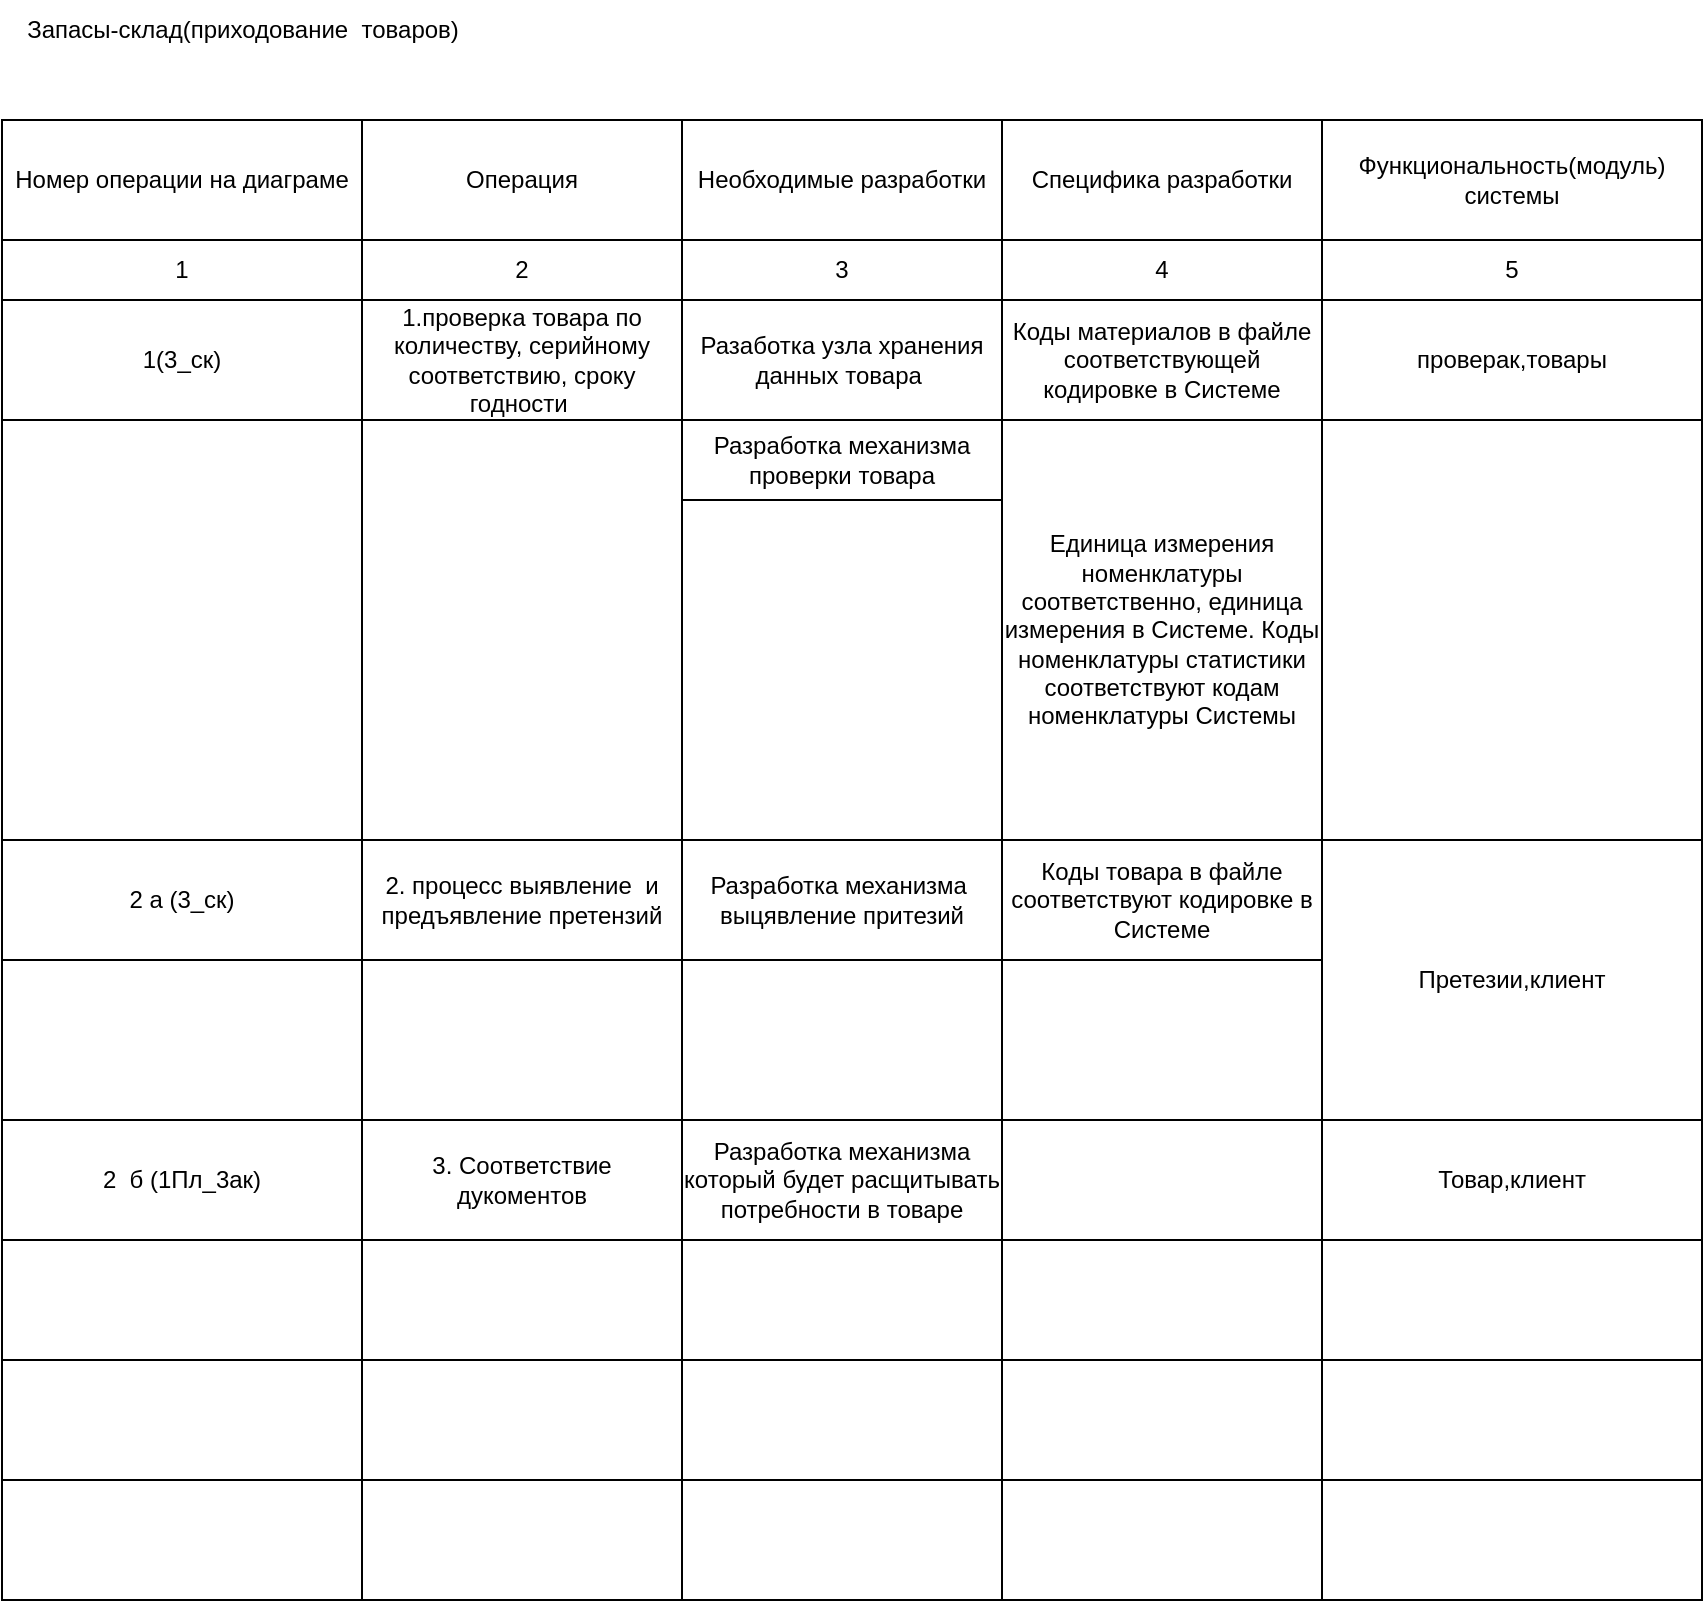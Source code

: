 <mxfile version="22.0.4" type="github" pages="2">
  <diagram name="Страница — 1" id="xLpM_DlrDciEQwVskZsL">
    <mxGraphModel dx="1728" dy="2580" grid="1" gridSize="10" guides="1" tooltips="1" connect="1" arrows="1" fold="1" page="1" pageScale="1" pageWidth="1169" pageHeight="1654" math="0" shadow="0">
      <root>
        <mxCell id="0" />
        <mxCell id="1" parent="0" />
        <mxCell id="nYOYtLeV4sklabvxNNeh-1" value="Номер операции на диаграме" style="rounded=0;whiteSpace=wrap;html=1;" vertex="1" parent="1">
          <mxGeometry x="30" y="-1580" width="180" height="60" as="geometry" />
        </mxCell>
        <mxCell id="nYOYtLeV4sklabvxNNeh-2" value="Операция" style="rounded=0;whiteSpace=wrap;html=1;" vertex="1" parent="1">
          <mxGeometry x="210" y="-1580" width="160" height="60" as="geometry" />
        </mxCell>
        <mxCell id="nYOYtLeV4sklabvxNNeh-3" value="Специфика разработки" style="rounded=0;whiteSpace=wrap;html=1;" vertex="1" parent="1">
          <mxGeometry x="530" y="-1580" width="160" height="60" as="geometry" />
        </mxCell>
        <mxCell id="nYOYtLeV4sklabvxNNeh-4" value="Необходимые разработки" style="rounded=0;whiteSpace=wrap;html=1;" vertex="1" parent="1">
          <mxGeometry x="370" y="-1580" width="160" height="60" as="geometry" />
        </mxCell>
        <mxCell id="nYOYtLeV4sklabvxNNeh-5" value="Функциональность(модуль) системы" style="rounded=0;whiteSpace=wrap;html=1;" vertex="1" parent="1">
          <mxGeometry x="690" y="-1580" width="190" height="60" as="geometry" />
        </mxCell>
        <mxCell id="nYOYtLeV4sklabvxNNeh-6" value="1" style="rounded=0;whiteSpace=wrap;html=1;" vertex="1" parent="1">
          <mxGeometry x="30" y="-1520" width="180" height="30" as="geometry" />
        </mxCell>
        <mxCell id="nYOYtLeV4sklabvxNNeh-7" value="2" style="rounded=0;whiteSpace=wrap;html=1;" vertex="1" parent="1">
          <mxGeometry x="210" y="-1520" width="160" height="30" as="geometry" />
        </mxCell>
        <mxCell id="nYOYtLeV4sklabvxNNeh-8" value="4" style="rounded=0;whiteSpace=wrap;html=1;" vertex="1" parent="1">
          <mxGeometry x="530" y="-1520" width="160" height="30" as="geometry" />
        </mxCell>
        <mxCell id="nYOYtLeV4sklabvxNNeh-9" value="3" style="rounded=0;whiteSpace=wrap;html=1;" vertex="1" parent="1">
          <mxGeometry x="370" y="-1520" width="160" height="30" as="geometry" />
        </mxCell>
        <mxCell id="nYOYtLeV4sklabvxNNeh-10" value="5" style="rounded=0;whiteSpace=wrap;html=1;" vertex="1" parent="1">
          <mxGeometry x="690" y="-1520" width="190" height="30" as="geometry" />
        </mxCell>
        <mxCell id="nYOYtLeV4sklabvxNNeh-11" value="1(3_ск)" style="rounded=0;whiteSpace=wrap;html=1;" vertex="1" parent="1">
          <mxGeometry x="30" y="-1490" width="180" height="60" as="geometry" />
        </mxCell>
        <mxCell id="nYOYtLeV4sklabvxNNeh-12" value="1.проверка товара по количеству, серийному соответствию, сроку годности&amp;nbsp;" style="rounded=0;whiteSpace=wrap;html=1;" vertex="1" parent="1">
          <mxGeometry x="210" y="-1490" width="160" height="60" as="geometry" />
        </mxCell>
        <mxCell id="nYOYtLeV4sklabvxNNeh-13" value="Коды материалов в файле соответствующей кодировке в Системе" style="rounded=0;whiteSpace=wrap;html=1;" vertex="1" parent="1">
          <mxGeometry x="530" y="-1490" width="160" height="60" as="geometry" />
        </mxCell>
        <mxCell id="nYOYtLeV4sklabvxNNeh-14" value="Разаботка узла хранения данных товара&amp;nbsp;" style="rounded=0;whiteSpace=wrap;html=1;" vertex="1" parent="1">
          <mxGeometry x="370" y="-1490" width="160" height="60" as="geometry" />
        </mxCell>
        <mxCell id="nYOYtLeV4sklabvxNNeh-15" value="проверак,товары" style="rounded=0;whiteSpace=wrap;html=1;" vertex="1" parent="1">
          <mxGeometry x="690" y="-1490" width="190" height="60" as="geometry" />
        </mxCell>
        <mxCell id="nYOYtLeV4sklabvxNNeh-18" value="2. процесс выявление&amp;nbsp; и предъявление претензий" style="rounded=0;whiteSpace=wrap;html=1;" vertex="1" parent="1">
          <mxGeometry x="210" y="-1220" width="160" height="60" as="geometry" />
        </mxCell>
        <mxCell id="nYOYtLeV4sklabvxNNeh-19" value="Коды товара в файле соответствуют кодировке в Системе" style="rounded=0;whiteSpace=wrap;html=1;" vertex="1" parent="1">
          <mxGeometry x="530" y="-1220" width="160" height="60" as="geometry" />
        </mxCell>
        <mxCell id="nYOYtLeV4sklabvxNNeh-20" value="Разработка механизма&amp;nbsp; выцявление притезий" style="rounded=0;whiteSpace=wrap;html=1;" vertex="1" parent="1">
          <mxGeometry x="370" y="-1220" width="160" height="60" as="geometry" />
        </mxCell>
        <mxCell id="nYOYtLeV4sklabvxNNeh-21" value="Претезии,клиент" style="rounded=0;whiteSpace=wrap;html=1;" vertex="1" parent="1">
          <mxGeometry x="690" y="-1220" width="190" height="140" as="geometry" />
        </mxCell>
        <mxCell id="nYOYtLeV4sklabvxNNeh-22" value="2&amp;nbsp; б (1Пл_3ак)" style="rounded=0;whiteSpace=wrap;html=1;" vertex="1" parent="1">
          <mxGeometry x="30" y="-1080" width="180" height="60" as="geometry" />
        </mxCell>
        <mxCell id="nYOYtLeV4sklabvxNNeh-23" value="3. Соответствие дукоментов" style="rounded=0;whiteSpace=wrap;html=1;" vertex="1" parent="1">
          <mxGeometry x="210" y="-1080" width="160" height="60" as="geometry" />
        </mxCell>
        <mxCell id="nYOYtLeV4sklabvxNNeh-24" value="" style="rounded=0;whiteSpace=wrap;html=1;" vertex="1" parent="1">
          <mxGeometry x="527.5" y="-1080" width="162.5" height="60" as="geometry" />
        </mxCell>
        <mxCell id="nYOYtLeV4sklabvxNNeh-25" value="Разработка механизма который будет расщитывать потребности в товаре" style="rounded=0;whiteSpace=wrap;html=1;" vertex="1" parent="1">
          <mxGeometry x="370" y="-1080" width="160" height="60" as="geometry" />
        </mxCell>
        <mxCell id="nYOYtLeV4sklabvxNNeh-26" value="Товар,клиент" style="rounded=0;whiteSpace=wrap;html=1;" vertex="1" parent="1">
          <mxGeometry x="690" y="-1080" width="190" height="60" as="geometry" />
        </mxCell>
        <mxCell id="nYOYtLeV4sklabvxNNeh-27" value="" style="rounded=0;whiteSpace=wrap;html=1;" vertex="1" parent="1">
          <mxGeometry x="30" y="-1020" width="185" height="60" as="geometry" />
        </mxCell>
        <mxCell id="nYOYtLeV4sklabvxNNeh-28" value="" style="rounded=0;whiteSpace=wrap;html=1;" vertex="1" parent="1">
          <mxGeometry x="210" y="-1020" width="165" height="60" as="geometry" />
        </mxCell>
        <mxCell id="nYOYtLeV4sklabvxNNeh-29" value="" style="rounded=0;whiteSpace=wrap;html=1;" vertex="1" parent="1">
          <mxGeometry x="530" y="-1020" width="165" height="60" as="geometry" />
        </mxCell>
        <mxCell id="nYOYtLeV4sklabvxNNeh-30" value="" style="rounded=0;whiteSpace=wrap;html=1;" vertex="1" parent="1">
          <mxGeometry x="370" y="-1020" width="160" height="60" as="geometry" />
        </mxCell>
        <mxCell id="nYOYtLeV4sklabvxNNeh-31" value="" style="rounded=0;whiteSpace=wrap;html=1;" vertex="1" parent="1">
          <mxGeometry x="690" y="-1020" width="190" height="60" as="geometry" />
        </mxCell>
        <mxCell id="nYOYtLeV4sklabvxNNeh-32" value="Разработка узла хранения данных статистики продаж&amp;nbsp;" style="rounded=0;whiteSpace=wrap;html=1;" vertex="1" parent="1">
          <mxGeometry x="370" y="-1430" width="160" height="40" as="geometry" />
        </mxCell>
        <mxCell id="nYOYtLeV4sklabvxNNeh-33" value="Разработка механизма проверки товара" style="rounded=0;whiteSpace=wrap;html=1;" vertex="1" parent="1">
          <mxGeometry x="370" y="-1430" width="160" height="40" as="geometry" />
        </mxCell>
        <mxCell id="nYOYtLeV4sklabvxNNeh-34" value="2 а (3_ск)" style="rounded=0;whiteSpace=wrap;html=1;" vertex="1" parent="1">
          <mxGeometry x="30" y="-1220" width="180" height="60" as="geometry" />
        </mxCell>
        <mxCell id="nYOYtLeV4sklabvxNNeh-35" value="Единица измерения номенклатуры соответственно, единица измерения в Системе. Коды номенклатуры статистики соответствуют кодам номенклатуры Системы" style="rounded=0;whiteSpace=wrap;html=1;" vertex="1" parent="1">
          <mxGeometry x="530" y="-1430" width="160" height="210" as="geometry" />
        </mxCell>
        <mxCell id="nYOYtLeV4sklabvxNNeh-36" value="" style="rounded=0;whiteSpace=wrap;html=1;" vertex="1" parent="1">
          <mxGeometry x="690" y="-1430" width="190" height="210" as="geometry" />
        </mxCell>
        <mxCell id="nYOYtLeV4sklabvxNNeh-37" value="" style="rounded=0;whiteSpace=wrap;html=1;" vertex="1" parent="1">
          <mxGeometry x="210" y="-1430" width="160" height="210" as="geometry" />
        </mxCell>
        <mxCell id="nYOYtLeV4sklabvxNNeh-38" value="" style="rounded=0;whiteSpace=wrap;html=1;" vertex="1" parent="1">
          <mxGeometry x="30" y="-1430" width="180" height="210" as="geometry" />
        </mxCell>
        <mxCell id="nYOYtLeV4sklabvxNNeh-39" value="" style="rounded=0;whiteSpace=wrap;html=1;" vertex="1" parent="1">
          <mxGeometry x="370" y="-1390" width="160" height="170" as="geometry" />
        </mxCell>
        <mxCell id="nYOYtLeV4sklabvxNNeh-42" value="" style="rounded=0;whiteSpace=wrap;html=1;" vertex="1" parent="1">
          <mxGeometry x="30" y="-960" width="185" height="60" as="geometry" />
        </mxCell>
        <mxCell id="nYOYtLeV4sklabvxNNeh-43" value="" style="rounded=0;whiteSpace=wrap;html=1;" vertex="1" parent="1">
          <mxGeometry x="210" y="-960" width="165" height="60" as="geometry" />
        </mxCell>
        <mxCell id="nYOYtLeV4sklabvxNNeh-44" value="" style="rounded=0;whiteSpace=wrap;html=1;" vertex="1" parent="1">
          <mxGeometry x="520" y="-960" width="175" height="60" as="geometry" />
        </mxCell>
        <mxCell id="nYOYtLeV4sklabvxNNeh-45" value="" style="rounded=0;whiteSpace=wrap;html=1;" vertex="1" parent="1">
          <mxGeometry x="370" y="-960" width="160" height="60" as="geometry" />
        </mxCell>
        <mxCell id="nYOYtLeV4sklabvxNNeh-46" value="" style="rounded=0;whiteSpace=wrap;html=1;" vertex="1" parent="1">
          <mxGeometry x="690" y="-960" width="190" height="60" as="geometry" />
        </mxCell>
        <mxCell id="nYOYtLeV4sklabvxNNeh-47" value="" style="rounded=0;whiteSpace=wrap;html=1;" vertex="1" parent="1">
          <mxGeometry x="30" y="-900" width="185" height="60" as="geometry" />
        </mxCell>
        <mxCell id="nYOYtLeV4sklabvxNNeh-48" value="" style="rounded=0;whiteSpace=wrap;html=1;" vertex="1" parent="1">
          <mxGeometry x="210" y="-900" width="165" height="60" as="geometry" />
        </mxCell>
        <mxCell id="nYOYtLeV4sklabvxNNeh-49" value="" style="rounded=0;whiteSpace=wrap;html=1;" vertex="1" parent="1">
          <mxGeometry x="530" y="-900" width="165" height="60" as="geometry" />
        </mxCell>
        <mxCell id="nYOYtLeV4sklabvxNNeh-50" value="" style="rounded=0;whiteSpace=wrap;html=1;" vertex="1" parent="1">
          <mxGeometry x="370" y="-900" width="160" height="60" as="geometry" />
        </mxCell>
        <mxCell id="nYOYtLeV4sklabvxNNeh-51" value="" style="rounded=0;whiteSpace=wrap;html=1;" vertex="1" parent="1">
          <mxGeometry x="690" y="-900" width="190" height="60" as="geometry" />
        </mxCell>
        <mxCell id="nYOYtLeV4sklabvxNNeh-52" value="" style="rounded=0;whiteSpace=wrap;html=1;" vertex="1" parent="1">
          <mxGeometry x="530" y="-1160" width="160" height="80" as="geometry" />
        </mxCell>
        <mxCell id="nYOYtLeV4sklabvxNNeh-53" value="" style="rounded=0;whiteSpace=wrap;html=1;" vertex="1" parent="1">
          <mxGeometry x="370" y="-1160" width="160" height="80" as="geometry" />
        </mxCell>
        <mxCell id="nYOYtLeV4sklabvxNNeh-54" value="&amp;nbsp;" style="rounded=0;whiteSpace=wrap;html=1;" vertex="1" parent="1">
          <mxGeometry x="210" y="-1160" width="160" height="80" as="geometry" />
        </mxCell>
        <mxCell id="nYOYtLeV4sklabvxNNeh-55" value="" style="rounded=0;whiteSpace=wrap;html=1;" vertex="1" parent="1">
          <mxGeometry x="30" y="-1160" width="180" height="80" as="geometry" />
        </mxCell>
        <mxCell id="eUUDmIeHUWmPiPd6V3A3-1" value="Запасы-склад(приходование&amp;nbsp; товаров)" style="text;html=1;align=center;verticalAlign=middle;resizable=0;points=[];autosize=1;strokeColor=none;fillColor=none;" vertex="1" parent="1">
          <mxGeometry x="30" y="-1640" width="240" height="30" as="geometry" />
        </mxCell>
      </root>
    </mxGraphModel>
  </diagram>
  <diagram id="RsxhFtWmsPTmZFdcgfTk" name="Страница — 2">
    <mxGraphModel dx="2440" dy="2961" grid="1" gridSize="10" guides="1" tooltips="1" connect="1" arrows="1" fold="1" page="1" pageScale="1" pageWidth="1169" pageHeight="1654" math="0" shadow="0">
      <root>
        <mxCell id="0" />
        <mxCell id="1" parent="0" />
        <mxCell id="Zug3iQlychnfAxLrtoQu-1" value="Номер операции на диаграме" style="rounded=0;whiteSpace=wrap;html=1;" vertex="1" parent="1">
          <mxGeometry x="40" y="-1590" width="180" height="60" as="geometry" />
        </mxCell>
        <mxCell id="Zug3iQlychnfAxLrtoQu-2" value="Операция" style="rounded=0;whiteSpace=wrap;html=1;" vertex="1" parent="1">
          <mxGeometry x="220" y="-1590" width="160" height="60" as="geometry" />
        </mxCell>
        <mxCell id="Zug3iQlychnfAxLrtoQu-3" value="Специфика разработки" style="rounded=0;whiteSpace=wrap;html=1;" vertex="1" parent="1">
          <mxGeometry x="540" y="-1590" width="160" height="60" as="geometry" />
        </mxCell>
        <mxCell id="Zug3iQlychnfAxLrtoQu-4" value="Необходимые разработки" style="rounded=0;whiteSpace=wrap;html=1;" vertex="1" parent="1">
          <mxGeometry x="380" y="-1590" width="160" height="60" as="geometry" />
        </mxCell>
        <mxCell id="Zug3iQlychnfAxLrtoQu-5" value="Функциональность(модуль) системы" style="rounded=0;whiteSpace=wrap;html=1;" vertex="1" parent="1">
          <mxGeometry x="700" y="-1590" width="190" height="60" as="geometry" />
        </mxCell>
        <mxCell id="Zug3iQlychnfAxLrtoQu-6" value="1" style="rounded=0;whiteSpace=wrap;html=1;" vertex="1" parent="1">
          <mxGeometry x="40" y="-1530" width="180" height="30" as="geometry" />
        </mxCell>
        <mxCell id="Zug3iQlychnfAxLrtoQu-7" value="2" style="rounded=0;whiteSpace=wrap;html=1;" vertex="1" parent="1">
          <mxGeometry x="220" y="-1530" width="160" height="30" as="geometry" />
        </mxCell>
        <mxCell id="Zug3iQlychnfAxLrtoQu-8" value="4" style="rounded=0;whiteSpace=wrap;html=1;" vertex="1" parent="1">
          <mxGeometry x="540" y="-1530" width="160" height="30" as="geometry" />
        </mxCell>
        <mxCell id="Zug3iQlychnfAxLrtoQu-9" value="3" style="rounded=0;whiteSpace=wrap;html=1;" vertex="1" parent="1">
          <mxGeometry x="380" y="-1530" width="160" height="30" as="geometry" />
        </mxCell>
        <mxCell id="Zug3iQlychnfAxLrtoQu-10" value="5" style="rounded=0;whiteSpace=wrap;html=1;" vertex="1" parent="1">
          <mxGeometry x="700" y="-1530" width="190" height="30" as="geometry" />
        </mxCell>
        <mxCell id="_NXNHaJckFHd4z-jmi__-1" value="1а(ПродКл)" style="rounded=0;whiteSpace=wrap;html=1;" vertex="1" parent="1">
          <mxGeometry x="40" y="-1500" width="180" height="60" as="geometry" />
        </mxCell>
        <mxCell id="_NXNHaJckFHd4z-jmi__-2" value="1 .Отгрузка товаров" style="rounded=0;whiteSpace=wrap;html=1;" vertex="1" parent="1">
          <mxGeometry x="220" y="-1500" width="160" height="60" as="geometry" />
        </mxCell>
        <mxCell id="_NXNHaJckFHd4z-jmi__-3" value="Коды товара соответствуют кодировке в Системе" style="rounded=0;whiteSpace=wrap;html=1;" vertex="1" parent="1">
          <mxGeometry x="540" y="-1500" width="160" height="60" as="geometry" />
        </mxCell>
        <mxCell id="_NXNHaJckFHd4z-jmi__-4" value="Разработка механизва отгрузки товара" style="rounded=0;whiteSpace=wrap;html=1;" vertex="1" parent="1">
          <mxGeometry x="380" y="-1500" width="160" height="60" as="geometry" />
        </mxCell>
        <mxCell id="_NXNHaJckFHd4z-jmi__-5" value="Товар,клиент" style="rounded=0;whiteSpace=wrap;html=1;" vertex="1" parent="1">
          <mxGeometry x="700" y="-1500" width="190" height="60" as="geometry" />
        </mxCell>
        <mxCell id="_NXNHaJckFHd4z-jmi__-6" value="" style="rounded=0;whiteSpace=wrap;html=1;" vertex="1" parent="1">
          <mxGeometry x="40" y="-1440" width="180" height="60" as="geometry" />
        </mxCell>
        <mxCell id="_NXNHaJckFHd4z-jmi__-7" value="" style="rounded=0;whiteSpace=wrap;html=1;" vertex="1" parent="1">
          <mxGeometry x="220" y="-1440" width="160" height="60" as="geometry" />
        </mxCell>
        <mxCell id="_NXNHaJckFHd4z-jmi__-8" value="Единици измерения номенклатуры соответствуют единицам измерения в Системе" style="rounded=0;whiteSpace=wrap;html=1;" vertex="1" parent="1">
          <mxGeometry x="540" y="-1440" width="160" height="60" as="geometry" />
        </mxCell>
        <mxCell id="_NXNHaJckFHd4z-jmi__-9" value="Разработка механизма импорта сатистики" style="rounded=0;whiteSpace=wrap;html=1;" vertex="1" parent="1">
          <mxGeometry x="380" y="-1440" width="160" height="60" as="geometry" />
        </mxCell>
        <mxCell id="_NXNHaJckFHd4z-jmi__-10" value="" style="rounded=0;whiteSpace=wrap;html=1;" vertex="1" parent="1">
          <mxGeometry x="700" y="-1440" width="190" height="60" as="geometry" />
        </mxCell>
        <mxCell id="_NXNHaJckFHd4z-jmi__-11" value="" style="rounded=0;whiteSpace=wrap;html=1;" vertex="1" parent="1">
          <mxGeometry x="40" y="-1380" width="180" height="60" as="geometry" />
        </mxCell>
        <mxCell id="_NXNHaJckFHd4z-jmi__-12" value="" style="rounded=0;whiteSpace=wrap;html=1;" vertex="1" parent="1">
          <mxGeometry x="220" y="-1380" width="160" height="60" as="geometry" />
        </mxCell>
        <mxCell id="_NXNHaJckFHd4z-jmi__-13" value="Еоды номенклатуры статистики соответсвуют кодам коменклатуры Системы" style="rounded=0;whiteSpace=wrap;html=1;" vertex="1" parent="1">
          <mxGeometry x="540" y="-1380" width="160" height="60" as="geometry" />
        </mxCell>
        <mxCell id="_NXNHaJckFHd4z-jmi__-14" value="" style="rounded=0;whiteSpace=wrap;html=1;" vertex="1" parent="1">
          <mxGeometry x="380" y="-1380" width="160" height="60" as="geometry" />
        </mxCell>
        <mxCell id="_NXNHaJckFHd4z-jmi__-15" value="" style="rounded=0;whiteSpace=wrap;html=1;" vertex="1" parent="1">
          <mxGeometry x="700" y="-1380" width="190" height="60" as="geometry" />
        </mxCell>
        <mxCell id="_NXNHaJckFHd4z-jmi__-16" value="1б(ПродКл)" style="rounded=0;whiteSpace=wrap;html=1;" vertex="1" parent="1">
          <mxGeometry x="40" y="-1320" width="180" height="60" as="geometry" />
        </mxCell>
        <mxCell id="_NXNHaJckFHd4z-jmi__-17" value="2. Выставление счета" style="rounded=0;whiteSpace=wrap;html=1;" vertex="1" parent="1">
          <mxGeometry x="220" y="-1320" width="160" height="60" as="geometry" />
        </mxCell>
        <mxCell id="_NXNHaJckFHd4z-jmi__-18" value="Разработка механизма выставлен счета клиенту" style="rounded=0;whiteSpace=wrap;html=1;" vertex="1" parent="1">
          <mxGeometry x="380" y="-1320" width="160" height="60" as="geometry" />
        </mxCell>
        <mxCell id="_NXNHaJckFHd4z-jmi__-19" value="" style="rounded=0;whiteSpace=wrap;html=1;" vertex="1" parent="1">
          <mxGeometry x="40" y="-1260" width="180" height="60" as="geometry" />
        </mxCell>
        <mxCell id="_NXNHaJckFHd4z-jmi__-20" value="" style="rounded=0;whiteSpace=wrap;html=1;" vertex="1" parent="1">
          <mxGeometry x="220" y="-1260" width="160" height="60" as="geometry" />
        </mxCell>
        <mxCell id="_NXNHaJckFHd4z-jmi__-21" value="Разработка механизма импорта статистики" style="rounded=0;whiteSpace=wrap;html=1;" vertex="1" parent="1">
          <mxGeometry x="380" y="-1260" width="160" height="60" as="geometry" />
        </mxCell>
        <mxCell id="_NXNHaJckFHd4z-jmi__-22" value="Коды товара соответствуют кодировке в Системе" style="rounded=0;whiteSpace=wrap;html=1;direction=west;" vertex="1" parent="1">
          <mxGeometry x="540" y="-1320" width="160" height="60" as="geometry" />
        </mxCell>
        <mxCell id="_NXNHaJckFHd4z-jmi__-23" value="Товар, клиент&amp;nbsp;" style="rounded=0;whiteSpace=wrap;html=1;direction=west;" vertex="1" parent="1">
          <mxGeometry x="700" y="-1320" width="190" height="60" as="geometry" />
        </mxCell>
        <mxCell id="_NXNHaJckFHd4z-jmi__-25" value="Единици измерения номенклатуры соответствуют единицам измерения в Системе" style="rounded=0;whiteSpace=wrap;html=1;direction=west;" vertex="1" parent="1">
          <mxGeometry x="540" y="-1260" width="160" height="60" as="geometry" />
        </mxCell>
        <mxCell id="_NXNHaJckFHd4z-jmi__-26" value="" style="rounded=0;whiteSpace=wrap;html=1;direction=west;" vertex="1" parent="1">
          <mxGeometry x="700" y="-1260" width="190" height="60" as="geometry" />
        </mxCell>
        <mxCell id="_NXNHaJckFHd4z-jmi__-28" value="" style="rounded=0;whiteSpace=wrap;html=1;" vertex="1" parent="1">
          <mxGeometry x="40" y="-1200" width="180" height="60" as="geometry" />
        </mxCell>
        <mxCell id="_NXNHaJckFHd4z-jmi__-29" value="" style="rounded=0;whiteSpace=wrap;html=1;" vertex="1" parent="1">
          <mxGeometry x="220" y="-1200" width="160" height="60" as="geometry" />
        </mxCell>
        <mxCell id="_NXNHaJckFHd4z-jmi__-30" value="" style="rounded=0;whiteSpace=wrap;html=1;" vertex="1" parent="1">
          <mxGeometry x="380" y="-1200" width="160" height="60" as="geometry" />
        </mxCell>
        <mxCell id="_NXNHaJckFHd4z-jmi__-31" value="2 а (ПродКл)" style="rounded=0;whiteSpace=wrap;html=1;" vertex="1" parent="1">
          <mxGeometry x="40" y="-1140" width="180" height="60" as="geometry" />
        </mxCell>
        <mxCell id="_NXNHaJckFHd4z-jmi__-32" value="3. Отметка об оплате" style="rounded=0;whiteSpace=wrap;html=1;" vertex="1" parent="1">
          <mxGeometry x="220" y="-1140" width="160" height="60" as="geometry" />
        </mxCell>
        <mxCell id="_NXNHaJckFHd4z-jmi__-33" value="Разработка узла хранения данных статисти оплаты" style="rounded=0;whiteSpace=wrap;html=1;" vertex="1" parent="1">
          <mxGeometry x="380" y="-1140" width="160" height="60" as="geometry" />
        </mxCell>
        <mxCell id="_NXNHaJckFHd4z-jmi__-34" value="Еоды номенклатуры статистики соответсвуют кодам коменклатуры Системы" style="rounded=0;whiteSpace=wrap;html=1;direction=west;" vertex="1" parent="1">
          <mxGeometry x="540" y="-1200" width="160" height="60" as="geometry" />
        </mxCell>
        <mxCell id="_NXNHaJckFHd4z-jmi__-35" value="" style="rounded=0;whiteSpace=wrap;html=1;direction=west;" vertex="1" parent="1">
          <mxGeometry x="700" y="-1200" width="190" height="60" as="geometry" />
        </mxCell>
        <mxCell id="_NXNHaJckFHd4z-jmi__-36" value="В системе регистрируется&amp;nbsp; &amp;nbsp;чек лист, на основе которого и формируются другие" style="rounded=0;whiteSpace=wrap;html=1;direction=west;" vertex="1" parent="1">
          <mxGeometry x="540" y="-1140" width="160" height="140" as="geometry" />
        </mxCell>
        <mxCell id="_NXNHaJckFHd4z-jmi__-37" value="Продажи, клиенты" style="rounded=0;whiteSpace=wrap;html=1;direction=west;" vertex="1" parent="1">
          <mxGeometry x="700" y="-1140" width="190" height="140" as="geometry" />
        </mxCell>
        <mxCell id="_NXNHaJckFHd4z-jmi__-38" value="" style="rounded=0;whiteSpace=wrap;html=1;" vertex="1" parent="1">
          <mxGeometry x="40" y="-1090" width="180" height="90" as="geometry" />
        </mxCell>
        <mxCell id="_NXNHaJckFHd4z-jmi__-39" value="" style="rounded=0;whiteSpace=wrap;html=1;" vertex="1" parent="1">
          <mxGeometry x="220" y="-1090" width="160" height="90" as="geometry" />
        </mxCell>
        <mxCell id="_NXNHaJckFHd4z-jmi__-40" value="" style="rounded=0;whiteSpace=wrap;html=1;" vertex="1" parent="1">
          <mxGeometry x="380" y="-1090" width="160" height="90" as="geometry" />
        </mxCell>
        <mxCell id="_NXNHaJckFHd4z-jmi__-41" value="3(ПродКл)" style="rounded=0;whiteSpace=wrap;html=1;" vertex="1" parent="1">
          <mxGeometry x="40" y="-880" width="180" height="60" as="geometry" />
        </mxCell>
        <mxCell id="_NXNHaJckFHd4z-jmi__-42" value="5. Проверка платежа" style="rounded=0;whiteSpace=wrap;html=1;" vertex="1" parent="1">
          <mxGeometry x="220" y="-880" width="160" height="60" as="geometry" />
        </mxCell>
        <mxCell id="_NXNHaJckFHd4z-jmi__-43" value="Разработка механизма проверяющей платёж" style="rounded=0;whiteSpace=wrap;html=1;" vertex="1" parent="1">
          <mxGeometry x="380" y="-880" width="170" height="60" as="geometry" />
        </mxCell>
        <mxCell id="_NXNHaJckFHd4z-jmi__-46" value="Из системы берётся чек лист, на основе которго делаентся вывод" style="rounded=0;whiteSpace=wrap;html=1;direction=west;" vertex="1" parent="1">
          <mxGeometry x="540" y="-880" width="160" height="60" as="geometry" />
        </mxCell>
        <mxCell id="_NXNHaJckFHd4z-jmi__-47" value="Оплата,клиент" style="rounded=0;whiteSpace=wrap;html=1;direction=west;" vertex="1" parent="1">
          <mxGeometry x="700" y="-880" width="190" height="60" as="geometry" />
        </mxCell>
        <mxCell id="_NXNHaJckFHd4z-jmi__-48" value="" style="rounded=0;whiteSpace=wrap;html=1;" vertex="1" parent="1">
          <mxGeometry x="40" y="-820" width="180" height="60" as="geometry" />
        </mxCell>
        <mxCell id="_NXNHaJckFHd4z-jmi__-49" value="" style="rounded=0;whiteSpace=wrap;html=1;" vertex="1" parent="1">
          <mxGeometry x="220" y="-820" width="160" height="60" as="geometry" />
        </mxCell>
        <mxCell id="_NXNHaJckFHd4z-jmi__-50" value="Разработка механизма статистики" style="rounded=0;whiteSpace=wrap;html=1;" vertex="1" parent="1">
          <mxGeometry x="380" y="-820" width="170" height="60" as="geometry" />
        </mxCell>
        <mxCell id="_NXNHaJckFHd4z-jmi__-51" value="" style="rounded=0;whiteSpace=wrap;html=1;direction=west;" vertex="1" parent="1">
          <mxGeometry x="540" y="-820" width="160" height="60" as="geometry" />
        </mxCell>
        <mxCell id="_NXNHaJckFHd4z-jmi__-52" value="" style="rounded=0;whiteSpace=wrap;html=1;direction=west;" vertex="1" parent="1">
          <mxGeometry x="700" y="-820" width="190" height="60" as="geometry" />
        </mxCell>
        <mxCell id="_NXNHaJckFHd4z-jmi__-53" value="2 б (ПродКл)" style="rounded=0;whiteSpace=wrap;html=1;" vertex="1" parent="1">
          <mxGeometry x="40" y="-1000" width="180" height="60" as="geometry" />
        </mxCell>
        <mxCell id="_NXNHaJckFHd4z-jmi__-54" value="4. Внесение в реест" style="rounded=0;whiteSpace=wrap;html=1;" vertex="1" parent="1">
          <mxGeometry x="220" y="-1000" width="160" height="60" as="geometry" />
        </mxCell>
        <mxCell id="_NXNHaJckFHd4z-jmi__-55" value="Разработка механизма которы вносит данные о&amp;nbsp; оплате в систему" style="rounded=0;whiteSpace=wrap;html=1;" vertex="1" parent="1">
          <mxGeometry x="380" y="-1000" width="170" height="60" as="geometry" />
        </mxCell>
        <mxCell id="_NXNHaJckFHd4z-jmi__-56" value="" style="rounded=0;whiteSpace=wrap;html=1;" vertex="1" parent="1">
          <mxGeometry x="40" y="-940" width="180" height="60" as="geometry" />
        </mxCell>
        <mxCell id="_NXNHaJckFHd4z-jmi__-57" value="" style="rounded=0;whiteSpace=wrap;html=1;" vertex="1" parent="1">
          <mxGeometry x="220" y="-940" width="160" height="60" as="geometry" />
        </mxCell>
        <mxCell id="_NXNHaJckFHd4z-jmi__-58" value="" style="rounded=0;whiteSpace=wrap;html=1;" vertex="1" parent="1">
          <mxGeometry x="380" y="-940" width="170" height="60" as="geometry" />
        </mxCell>
        <mxCell id="_NXNHaJckFHd4z-jmi__-59" value="" style="rounded=0;whiteSpace=wrap;html=1;direction=west;" vertex="1" parent="1">
          <mxGeometry x="540" y="-1000" width="160" height="60" as="geometry" />
        </mxCell>
        <mxCell id="_NXNHaJckFHd4z-jmi__-60" value="" style="rounded=0;whiteSpace=wrap;html=1;direction=west;" vertex="1" parent="1">
          <mxGeometry x="700" y="-1000" width="190" height="60" as="geometry" />
        </mxCell>
        <mxCell id="_NXNHaJckFHd4z-jmi__-61" value="" style="rounded=0;whiteSpace=wrap;html=1;direction=west;" vertex="1" parent="1">
          <mxGeometry x="540" y="-940" width="160" height="60" as="geometry" />
        </mxCell>
        <mxCell id="_NXNHaJckFHd4z-jmi__-62" value="" style="rounded=0;whiteSpace=wrap;html=1;direction=west;" vertex="1" parent="1">
          <mxGeometry x="700" y="-940" width="190" height="60" as="geometry" />
        </mxCell>
        <mxCell id="_NXNHaJckFHd4z-jmi__-63" value="&lt;font style=&quot;font-size: 18px;&quot;&gt;Взаиморасчёты с клиентами&lt;/font&gt;" style="text;html=1;align=center;verticalAlign=middle;resizable=0;points=[];autosize=1;strokeColor=none;fillColor=none;" vertex="1" parent="1">
          <mxGeometry x="10" y="-1647" width="260" height="40" as="geometry" />
        </mxCell>
        <mxCell id="F38HCpj4zVxr1eONiluK-1" value="4 а(ПродКл)" style="rounded=0;whiteSpace=wrap;html=1;" vertex="1" parent="1">
          <mxGeometry x="40" y="-760" width="180" height="60" as="geometry" />
        </mxCell>
        <mxCell id="F38HCpj4zVxr1eONiluK-2" value="6 Платёж прошёл" style="rounded=0;whiteSpace=wrap;html=1;" vertex="1" parent="1">
          <mxGeometry x="220" y="-760" width="160" height="60" as="geometry" />
        </mxCell>
        <mxCell id="F38HCpj4zVxr1eONiluK-3" value="Код&amp;nbsp; платежа соответсвует кодировки системы" style="rounded=0;whiteSpace=wrap;html=1;direction=west;" vertex="1" parent="1">
          <mxGeometry x="540" y="-760" width="160" height="60" as="geometry" />
        </mxCell>
        <mxCell id="F38HCpj4zVxr1eONiluK-4" value="Платёж,клиент" style="rounded=0;whiteSpace=wrap;html=1;direction=west;" vertex="1" parent="1">
          <mxGeometry x="700" y="-760" width="190" height="60" as="geometry" />
        </mxCell>
        <mxCell id="F38HCpj4zVxr1eONiluK-5" value="" style="rounded=0;whiteSpace=wrap;html=1;" vertex="1" parent="1">
          <mxGeometry x="40" y="-700" width="180" height="60" as="geometry" />
        </mxCell>
        <mxCell id="F38HCpj4zVxr1eONiluK-6" value="" style="rounded=0;whiteSpace=wrap;html=1;" vertex="1" parent="1">
          <mxGeometry x="220" y="-700" width="160" height="60" as="geometry" />
        </mxCell>
        <mxCell id="F38HCpj4zVxr1eONiluK-7" value="Единица измерение номенклатуры соответствует единицам измерения системы" style="rounded=0;whiteSpace=wrap;html=1;direction=west;" vertex="1" parent="1">
          <mxGeometry x="540" y="-700" width="160" height="60" as="geometry" />
        </mxCell>
        <mxCell id="F38HCpj4zVxr1eONiluK-8" value="" style="rounded=0;whiteSpace=wrap;html=1;direction=west;" vertex="1" parent="1">
          <mxGeometry x="700" y="-700" width="190" height="60" as="geometry" />
        </mxCell>
        <mxCell id="F38HCpj4zVxr1eONiluK-9" value="Разработка узла платежа" style="rounded=0;whiteSpace=wrap;html=1;direction=west;" vertex="1" parent="1">
          <mxGeometry x="380" y="-760" width="160" height="60" as="geometry" />
        </mxCell>
        <mxCell id="F38HCpj4zVxr1eONiluK-10" value="Разработка механизма импорта статистики" style="rounded=0;whiteSpace=wrap;html=1;direction=west;" vertex="1" parent="1">
          <mxGeometry x="380" y="-700" width="160" height="60" as="geometry" />
        </mxCell>
        <mxCell id="F38HCpj4zVxr1eONiluK-11" value="" style="rounded=0;whiteSpace=wrap;html=1;" vertex="1" parent="1">
          <mxGeometry x="40" y="-640" width="180" height="60" as="geometry" />
        </mxCell>
        <mxCell id="F38HCpj4zVxr1eONiluK-12" value="" style="rounded=0;whiteSpace=wrap;html=1;" vertex="1" parent="1">
          <mxGeometry x="220" y="-640" width="160" height="60" as="geometry" />
        </mxCell>
        <mxCell id="F38HCpj4zVxr1eONiluK-13" value="Коды номенклатуры соответствуют кодам системы&amp;nbsp;" style="rounded=0;whiteSpace=wrap;html=1;direction=west;" vertex="1" parent="1">
          <mxGeometry x="540" y="-640" width="160" height="60" as="geometry" />
        </mxCell>
        <mxCell id="F38HCpj4zVxr1eONiluK-14" value="" style="rounded=0;whiteSpace=wrap;html=1;direction=west;" vertex="1" parent="1">
          <mxGeometry x="700" y="-640" width="190" height="60" as="geometry" />
        </mxCell>
        <mxCell id="F38HCpj4zVxr1eONiluK-15" value="4 б (ПродКл)" style="rounded=0;whiteSpace=wrap;html=1;" vertex="1" parent="1">
          <mxGeometry x="40" y="-580" width="180" height="60" as="geometry" />
        </mxCell>
        <mxCell id="F38HCpj4zVxr1eONiluK-16" value="7\. Платёж не прошёл" style="rounded=0;whiteSpace=wrap;html=1;" vertex="1" parent="1">
          <mxGeometry x="220" y="-580" width="160" height="60" as="geometry" />
        </mxCell>
        <mxCell id="F38HCpj4zVxr1eONiluK-17" value="Единица измерение номенклатуры не соответствуют единицам измерения системы" style="rounded=0;whiteSpace=wrap;html=1;direction=west;" vertex="1" parent="1">
          <mxGeometry x="540" y="-580" width="160" height="60" as="geometry" />
        </mxCell>
        <mxCell id="F38HCpj4zVxr1eONiluK-18" value="Платёж,клиент" style="rounded=0;whiteSpace=wrap;html=1;direction=west;" vertex="1" parent="1">
          <mxGeometry x="700" y="-580" width="190" height="60" as="geometry" />
        </mxCell>
        <mxCell id="F38HCpj4zVxr1eONiluK-19" value="" style="rounded=0;whiteSpace=wrap;html=1;direction=west;" vertex="1" parent="1">
          <mxGeometry x="380" y="-640" width="160" height="60" as="geometry" />
        </mxCell>
        <mxCell id="F38HCpj4zVxr1eONiluK-20" value="Разработка узла платежа&amp;nbsp;" style="rounded=0;whiteSpace=wrap;html=1;direction=west;" vertex="1" parent="1">
          <mxGeometry x="380" y="-580" width="160" height="60" as="geometry" />
        </mxCell>
        <mxCell id="F38HCpj4zVxr1eONiluK-21" value="" style="rounded=0;whiteSpace=wrap;html=1;" vertex="1" parent="1">
          <mxGeometry x="40" y="-520" width="180" height="60" as="geometry" />
        </mxCell>
        <mxCell id="F38HCpj4zVxr1eONiluK-22" value="" style="rounded=0;whiteSpace=wrap;html=1;" vertex="1" parent="1">
          <mxGeometry x="220" y="-520" width="160" height="60" as="geometry" />
        </mxCell>
        <mxCell id="F38HCpj4zVxr1eONiluK-23" value="Коды номенклатуры не соответсвуют кодам системы&amp;nbsp;" style="rounded=0;whiteSpace=wrap;html=1;direction=west;" vertex="1" parent="1">
          <mxGeometry x="540" y="-520" width="160" height="60" as="geometry" />
        </mxCell>
        <mxCell id="F38HCpj4zVxr1eONiluK-24" value="" style="rounded=0;whiteSpace=wrap;html=1;direction=west;" vertex="1" parent="1">
          <mxGeometry x="700" y="-520" width="190" height="60" as="geometry" />
        </mxCell>
        <mxCell id="F38HCpj4zVxr1eONiluK-25" value="5 (ПродКл)" style="rounded=0;whiteSpace=wrap;html=1;" vertex="1" parent="1">
          <mxGeometry x="40" y="-460" width="180" height="60" as="geometry" />
        </mxCell>
        <mxCell id="F38HCpj4zVxr1eONiluK-26" value="8 Блокировка отгрузки товара" style="rounded=0;whiteSpace=wrap;html=1;" vertex="1" parent="1">
          <mxGeometry x="220" y="-460" width="160" height="60" as="geometry" />
        </mxCell>
        <mxCell id="F38HCpj4zVxr1eONiluK-27" value="" style="rounded=0;whiteSpace=wrap;html=1;direction=west;" vertex="1" parent="1">
          <mxGeometry x="540" y="-460" width="160" height="60" as="geometry" />
        </mxCell>
        <mxCell id="F38HCpj4zVxr1eONiluK-28" value="Товар,клиент" style="rounded=0;whiteSpace=wrap;html=1;direction=west;" vertex="1" parent="1">
          <mxGeometry x="700" y="-460" width="190" height="60" as="geometry" />
        </mxCell>
        <mxCell id="F38HCpj4zVxr1eONiluK-29" value="Разработка механизма импорта статистики" style="rounded=0;whiteSpace=wrap;html=1;direction=west;" vertex="1" parent="1">
          <mxGeometry x="380" y="-520" width="160" height="60" as="geometry" />
        </mxCell>
        <mxCell id="F38HCpj4zVxr1eONiluK-30" value="Разработка механизма который при не прошедшем платеже блокирует отгрузку товара" style="rounded=0;whiteSpace=wrap;html=1;direction=west;" vertex="1" parent="1">
          <mxGeometry x="380" y="-460" width="160" height="60" as="geometry" />
        </mxCell>
      </root>
    </mxGraphModel>
  </diagram>
</mxfile>
